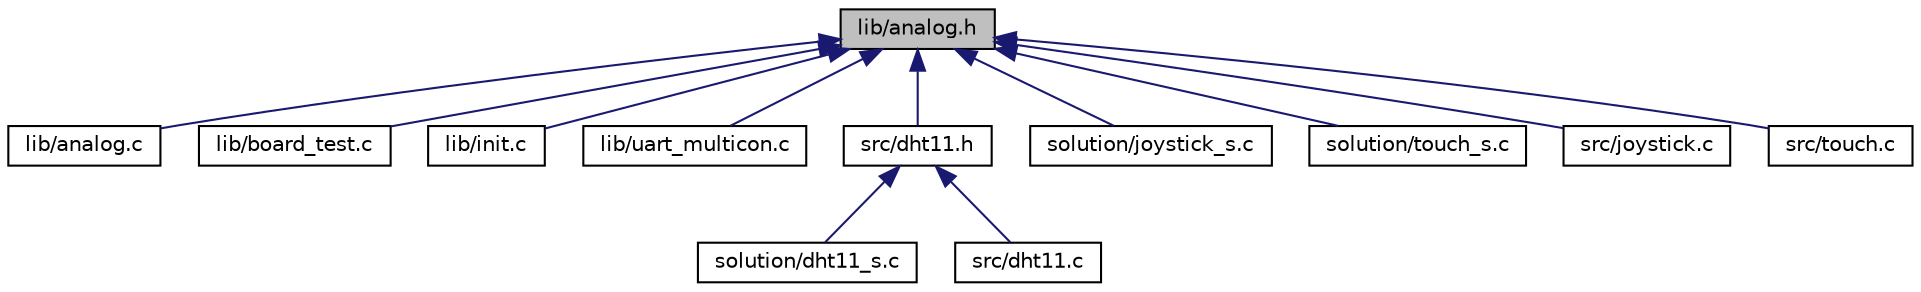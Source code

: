 digraph "lib/analog.h"
{
 // LATEX_PDF_SIZE
  edge [fontname="Helvetica",fontsize="10",labelfontname="Helvetica",labelfontsize="10"];
  node [fontname="Helvetica",fontsize="10",shape=record];
  Node1 [label="lib/analog.h",height=0.2,width=0.4,color="black", fillcolor="grey75", style="filled", fontcolor="black",tooltip="This header file initializes the analog digtal changer (ADC) of the fm4 chip and reads out the analog..."];
  Node1 -> Node2 [dir="back",color="midnightblue",fontsize="10",style="solid",fontname="Helvetica"];
  Node2 [label="lib/analog.c",height=0.2,width=0.4,color="black", fillcolor="white", style="filled",URL="$analog_8c.html",tooltip=" "];
  Node1 -> Node3 [dir="back",color="midnightblue",fontsize="10",style="solid",fontname="Helvetica"];
  Node3 [label="lib/board_test.c",height=0.2,width=0.4,color="black", fillcolor="white", style="filled",URL="$board__test_8c.html",tooltip=" "];
  Node1 -> Node4 [dir="back",color="midnightblue",fontsize="10",style="solid",fontname="Helvetica"];
  Node4 [label="lib/init.c",height=0.2,width=0.4,color="black", fillcolor="white", style="filled",URL="$init_8c.html",tooltip=" "];
  Node1 -> Node5 [dir="back",color="midnightblue",fontsize="10",style="solid",fontname="Helvetica"];
  Node5 [label="lib/uart_multicon.c",height=0.2,width=0.4,color="black", fillcolor="white", style="filled",URL="$uart__multicon_8c.html",tooltip=" "];
  Node1 -> Node6 [dir="back",color="midnightblue",fontsize="10",style="solid",fontname="Helvetica"];
  Node6 [label="src/dht11.h",height=0.2,width=0.4,color="black", fillcolor="white", style="filled",URL="$dht11_8h.html",tooltip=" "];
  Node6 -> Node7 [dir="back",color="midnightblue",fontsize="10",style="solid",fontname="Helvetica"];
  Node7 [label="solution/dht11_s.c",height=0.2,width=0.4,color="black", fillcolor="white", style="filled",URL="$dht11__s_8c.html",tooltip=" "];
  Node6 -> Node8 [dir="back",color="midnightblue",fontsize="10",style="solid",fontname="Helvetica"];
  Node8 [label="src/dht11.c",height=0.2,width=0.4,color="black", fillcolor="white", style="filled",URL="$dht11_8c.html",tooltip=" "];
  Node1 -> Node9 [dir="back",color="midnightblue",fontsize="10",style="solid",fontname="Helvetica"];
  Node9 [label="solution/joystick_s.c",height=0.2,width=0.4,color="black", fillcolor="white", style="filled",URL="$joystick__s_8c.html",tooltip=" "];
  Node1 -> Node10 [dir="back",color="midnightblue",fontsize="10",style="solid",fontname="Helvetica"];
  Node10 [label="solution/touch_s.c",height=0.2,width=0.4,color="black", fillcolor="white", style="filled",URL="$touch__s_8c.html",tooltip=" "];
  Node1 -> Node11 [dir="back",color="midnightblue",fontsize="10",style="solid",fontname="Helvetica"];
  Node11 [label="src/joystick.c",height=0.2,width=0.4,color="black", fillcolor="white", style="filled",URL="$joystick_8c.html",tooltip=" "];
  Node1 -> Node12 [dir="back",color="midnightblue",fontsize="10",style="solid",fontname="Helvetica"];
  Node12 [label="src/touch.c",height=0.2,width=0.4,color="black", fillcolor="white", style="filled",URL="$touch_8c.html",tooltip=" "];
}
